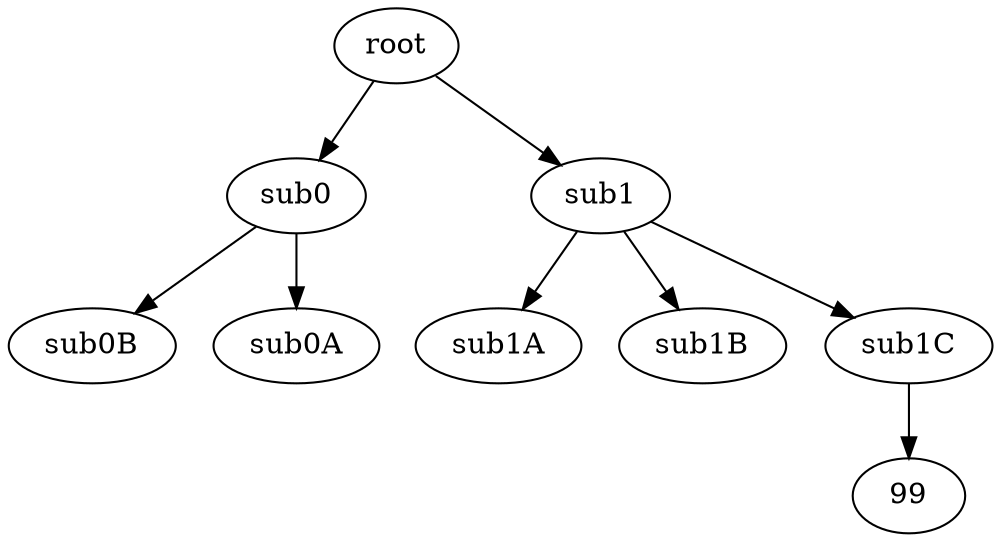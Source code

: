 digraph tree {
    "root";
    "sub0";
    "sub0B";
    "sub0A";
    "sub1";
    "sub1A";
    "sub1B";
    "sub1C";
    "99";
    "root" -> "sub0";
    "root" -> "sub1";
    "sub0" -> "sub0B";
    "sub0" -> "sub0A";
    "sub1" -> "sub1A";
    "sub1" -> "sub1B";
    "sub1" -> "sub1C";
    "sub1C" -> "99";
}
